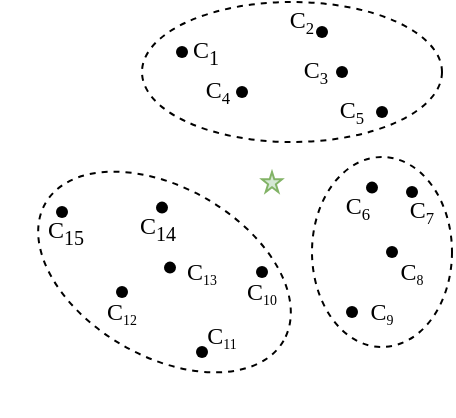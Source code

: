 <mxfile version="21.3.5" type="github">
  <diagram name="第 1 页" id="9OSQlvmqz8tbQNN5Cx6f">
    <mxGraphModel dx="973" dy="567" grid="1" gridSize="10" guides="1" tooltips="1" connect="1" arrows="1" fold="1" page="1" pageScale="1" pageWidth="827" pageHeight="1169" math="0" shadow="0">
      <root>
        <mxCell id="0" />
        <mxCell id="1" parent="0" />
        <mxCell id="NIDjE-EhYZSAO3xe9EpV-18" value="" style="ellipse;whiteSpace=wrap;html=1;align=center;dashed=1;fillColor=none;" vertex="1" parent="1">
          <mxGeometry x="180" y="205" width="150" height="70" as="geometry" />
        </mxCell>
        <mxCell id="NIDjE-EhYZSAO3xe9EpV-20" value="" style="ellipse;whiteSpace=wrap;html=1;align=center;dashed=1;rotation=30;fillColor=none;" vertex="1" parent="1">
          <mxGeometry x="122.5" y="297.81" width="137.5" height="84.38" as="geometry" />
        </mxCell>
        <mxCell id="NIDjE-EhYZSAO3xe9EpV-19" value="" style="ellipse;whiteSpace=wrap;html=1;align=center;dashed=1;fillColor=none;" vertex="1" parent="1">
          <mxGeometry x="265" y="282.5" width="70" height="95" as="geometry" />
        </mxCell>
        <mxCell id="NIDjE-EhYZSAO3xe9EpV-1" value="" style="shape=waypoint;sketch=0;fillStyle=solid;size=6;pointerEvents=1;points=[];fillColor=none;resizable=0;rotatable=0;perimeter=centerPerimeter;snapToPoint=1;" vertex="1" parent="1">
          <mxGeometry x="260" y="210" width="20" height="20" as="geometry" />
        </mxCell>
        <mxCell id="NIDjE-EhYZSAO3xe9EpV-2" value="" style="shape=waypoint;sketch=0;fillStyle=solid;size=6;pointerEvents=1;points=[];fillColor=none;resizable=0;rotatable=0;perimeter=centerPerimeter;snapToPoint=1;" vertex="1" parent="1">
          <mxGeometry x="285" y="287.81" width="20" height="20" as="geometry" />
        </mxCell>
        <mxCell id="NIDjE-EhYZSAO3xe9EpV-3" value="" style="shape=waypoint;sketch=0;fillStyle=solid;size=6;pointerEvents=1;points=[];fillColor=none;resizable=0;rotatable=0;perimeter=centerPerimeter;snapToPoint=1;" vertex="1" parent="1">
          <mxGeometry x="275" y="350" width="20" height="20" as="geometry" />
        </mxCell>
        <mxCell id="NIDjE-EhYZSAO3xe9EpV-4" value="" style="shape=waypoint;sketch=0;fillStyle=solid;size=6;pointerEvents=1;points=[];fillColor=none;resizable=0;rotatable=0;perimeter=centerPerimeter;snapToPoint=1;" vertex="1" parent="1">
          <mxGeometry x="290" y="250" width="20" height="20" as="geometry" />
        </mxCell>
        <mxCell id="NIDjE-EhYZSAO3xe9EpV-5" value="" style="shape=waypoint;sketch=0;fillStyle=solid;size=6;pointerEvents=1;points=[];fillColor=none;resizable=0;rotatable=0;perimeter=centerPerimeter;snapToPoint=1;" vertex="1" parent="1">
          <mxGeometry x="305" y="290" width="20" height="20" as="geometry" />
        </mxCell>
        <mxCell id="NIDjE-EhYZSAO3xe9EpV-6" value="" style="shape=waypoint;sketch=0;fillStyle=solid;size=6;pointerEvents=1;points=[];fillColor=none;resizable=0;rotatable=0;perimeter=centerPerimeter;snapToPoint=1;" vertex="1" parent="1">
          <mxGeometry x="200" y="370" width="20" height="20" as="geometry" />
        </mxCell>
        <mxCell id="NIDjE-EhYZSAO3xe9EpV-7" value="" style="shape=waypoint;sketch=0;fillStyle=solid;size=6;pointerEvents=1;points=[];fillColor=none;resizable=0;rotatable=0;perimeter=centerPerimeter;snapToPoint=1;" vertex="1" parent="1">
          <mxGeometry x="180" y="297.81" width="20" height="20" as="geometry" />
        </mxCell>
        <mxCell id="NIDjE-EhYZSAO3xe9EpV-8" value="" style="shape=waypoint;sketch=0;fillStyle=solid;size=6;pointerEvents=1;points=[];fillColor=none;resizable=0;rotatable=0;perimeter=centerPerimeter;snapToPoint=1;" vertex="1" parent="1">
          <mxGeometry x="220" y="240" width="20" height="20" as="geometry" />
        </mxCell>
        <mxCell id="NIDjE-EhYZSAO3xe9EpV-9" value="" style="shape=waypoint;sketch=0;fillStyle=solid;size=6;pointerEvents=1;points=[];fillColor=none;resizable=0;rotatable=0;perimeter=centerPerimeter;snapToPoint=1;" vertex="1" parent="1">
          <mxGeometry x="190" y="220" width="20" height="20" as="geometry" />
        </mxCell>
        <mxCell id="NIDjE-EhYZSAO3xe9EpV-10" value="" style="shape=waypoint;sketch=0;fillStyle=solid;size=6;pointerEvents=1;points=[];fillColor=none;resizable=0;rotatable=0;perimeter=centerPerimeter;snapToPoint=1;" vertex="1" parent="1">
          <mxGeometry x="160" y="340" width="20" height="20" as="geometry" />
        </mxCell>
        <mxCell id="NIDjE-EhYZSAO3xe9EpV-11" value="" style="shape=waypoint;sketch=0;fillStyle=solid;size=6;pointerEvents=1;points=[];fillColor=none;resizable=0;rotatable=0;perimeter=centerPerimeter;snapToPoint=1;" vertex="1" parent="1">
          <mxGeometry x="130" y="300" width="20" height="20" as="geometry" />
        </mxCell>
        <mxCell id="NIDjE-EhYZSAO3xe9EpV-12" value="" style="shape=waypoint;sketch=0;fillStyle=solid;size=6;pointerEvents=1;points=[];fillColor=none;resizable=0;rotatable=0;perimeter=centerPerimeter;snapToPoint=1;" vertex="1" parent="1">
          <mxGeometry x="184" y="327.81" width="20" height="20" as="geometry" />
        </mxCell>
        <mxCell id="NIDjE-EhYZSAO3xe9EpV-13" value="" style="shape=waypoint;sketch=0;fillStyle=solid;size=6;pointerEvents=1;points=[];fillColor=none;resizable=0;rotatable=0;perimeter=centerPerimeter;snapToPoint=1;" vertex="1" parent="1">
          <mxGeometry x="270" y="230" width="20" height="20" as="geometry" />
        </mxCell>
        <mxCell id="NIDjE-EhYZSAO3xe9EpV-14" value="" style="shape=waypoint;sketch=0;fillStyle=solid;size=6;pointerEvents=1;points=[];fillColor=none;resizable=0;rotatable=0;perimeter=centerPerimeter;snapToPoint=1;" vertex="1" parent="1">
          <mxGeometry x="295" y="320" width="20" height="20" as="geometry" />
        </mxCell>
        <mxCell id="NIDjE-EhYZSAO3xe9EpV-16" value="" style="shape=waypoint;sketch=0;fillStyle=solid;size=6;pointerEvents=1;points=[];fillColor=none;resizable=0;rotatable=0;perimeter=centerPerimeter;snapToPoint=1;" vertex="1" parent="1">
          <mxGeometry x="230" y="330" width="20" height="20" as="geometry" />
        </mxCell>
        <mxCell id="NIDjE-EhYZSAO3xe9EpV-17" value="" style="verticalLabelPosition=bottom;verticalAlign=top;html=1;shape=mxgraph.basic.star;fillColor=#d5e8d4;strokeColor=#82b366;" vertex="1" parent="1">
          <mxGeometry x="240" y="290" width="10" height="10" as="geometry" />
        </mxCell>
        <mxCell id="NIDjE-EhYZSAO3xe9EpV-21" value="C&lt;sub&gt;1&lt;/sub&gt;" style="rounded=0;whiteSpace=wrap;html=1;fillColor=none;strokeColor=none;fontFamily=Times New Roman;" vertex="1" parent="1">
          <mxGeometry x="204" y="220" width="16" height="20" as="geometry" />
        </mxCell>
        <mxCell id="NIDjE-EhYZSAO3xe9EpV-22" value="C&lt;span style=&quot;font-size: 10px;&quot;&gt;&lt;sub&gt;6&lt;/sub&gt;&lt;/span&gt;" style="rounded=0;whiteSpace=wrap;html=1;fillColor=none;strokeColor=none;fontFamily=Times New Roman;" vertex="1" parent="1">
          <mxGeometry x="280" y="297.81" width="16" height="20" as="geometry" />
        </mxCell>
        <mxCell id="NIDjE-EhYZSAO3xe9EpV-23" value="C&lt;span style=&quot;font-size: 10px;&quot;&gt;&lt;sub&gt;3&lt;/sub&gt;&lt;/span&gt;" style="rounded=0;whiteSpace=wrap;html=1;fillColor=none;strokeColor=none;fontFamily=Times New Roman;" vertex="1" parent="1">
          <mxGeometry x="257" y="230" width="20" height="20" as="geometry" />
        </mxCell>
        <mxCell id="NIDjE-EhYZSAO3xe9EpV-24" value="C&lt;span style=&quot;font-size: 10px;&quot;&gt;&lt;sub&gt;4&lt;/sub&gt;&lt;/span&gt;" style="rounded=0;whiteSpace=wrap;html=1;fillColor=none;strokeColor=none;fontFamily=Times New Roman;" vertex="1" parent="1">
          <mxGeometry x="210" y="240" width="16" height="20" as="geometry" />
        </mxCell>
        <mxCell id="NIDjE-EhYZSAO3xe9EpV-26" value="C&lt;span style=&quot;font-size: 10px;&quot;&gt;&lt;sub&gt;5&lt;/sub&gt;&lt;/span&gt;" style="rounded=0;whiteSpace=wrap;html=1;fillColor=none;strokeColor=none;fontFamily=Times New Roman;" vertex="1" parent="1">
          <mxGeometry x="277" y="250" width="16" height="20" as="geometry" />
        </mxCell>
        <mxCell id="NIDjE-EhYZSAO3xe9EpV-27" value="C&lt;span style=&quot;font-size: 10px;&quot;&gt;&lt;sub&gt;2&lt;/sub&gt;&lt;/span&gt;" style="rounded=0;whiteSpace=wrap;html=1;fillColor=none;strokeColor=none;fontFamily=Times New Roman;" vertex="1" parent="1">
          <mxGeometry x="252" y="205" width="16" height="20" as="geometry" />
        </mxCell>
        <mxCell id="NIDjE-EhYZSAO3xe9EpV-35" value="C&lt;span style=&quot;font-size: 8.333px;&quot;&gt;&lt;sub&gt;13&lt;/sub&gt;&lt;/span&gt;" style="rounded=0;whiteSpace=wrap;html=1;fillColor=none;strokeColor=none;fontFamily=Times New Roman;" vertex="1" parent="1">
          <mxGeometry x="200" y="330" width="20" height="20" as="geometry" />
        </mxCell>
        <mxCell id="NIDjE-EhYZSAO3xe9EpV-36" value="C&lt;span style=&quot;font-size: 8.333px;&quot;&gt;&lt;sub&gt;9&lt;/sub&gt;&lt;/span&gt;" style="rounded=0;whiteSpace=wrap;html=1;fillColor=none;strokeColor=none;fontFamily=Times New Roman;" vertex="1" parent="1">
          <mxGeometry x="290" y="350" width="20" height="20" as="geometry" />
        </mxCell>
        <mxCell id="NIDjE-EhYZSAO3xe9EpV-37" value="C&lt;span style=&quot;font-size: 8.333px;&quot;&gt;&lt;sub&gt;8&lt;/sub&gt;&lt;/span&gt;" style="rounded=0;whiteSpace=wrap;html=1;fillColor=none;strokeColor=none;fontFamily=Times New Roman;" vertex="1" parent="1">
          <mxGeometry x="305" y="330" width="20" height="20" as="geometry" />
        </mxCell>
        <mxCell id="NIDjE-EhYZSAO3xe9EpV-38" value="C&lt;span style=&quot;font-size: 10px;&quot;&gt;&lt;sub&gt;7&lt;/sub&gt;&lt;/span&gt;" style="rounded=0;whiteSpace=wrap;html=1;fillColor=none;strokeColor=none;fontFamily=Times New Roman;" vertex="1" parent="1">
          <mxGeometry x="310" y="300" width="20" height="20" as="geometry" />
        </mxCell>
        <mxCell id="NIDjE-EhYZSAO3xe9EpV-40" value="C&lt;span style=&quot;font-size: 8.333px;&quot;&gt;&lt;sub&gt;12&lt;/sub&gt;&lt;/span&gt;" style="rounded=0;whiteSpace=wrap;html=1;fillColor=none;strokeColor=none;fontFamily=Times New Roman;" vertex="1" parent="1">
          <mxGeometry x="160" y="350" width="20" height="20" as="geometry" />
        </mxCell>
        <mxCell id="NIDjE-EhYZSAO3xe9EpV-41" value="C&lt;span style=&quot;font-size: 8.333px;&quot;&gt;&lt;sub&gt;11&lt;/sub&gt;&lt;/span&gt;" style="rounded=0;whiteSpace=wrap;html=1;fillColor=none;strokeColor=none;fontFamily=Times New Roman;" vertex="1" parent="1">
          <mxGeometry x="210" y="362.19" width="20" height="20" as="geometry" />
        </mxCell>
        <mxCell id="NIDjE-EhYZSAO3xe9EpV-42" value="C&lt;span style=&quot;font-size: 8.333px;&quot;&gt;&lt;sub&gt;10&lt;/sub&gt;&lt;/span&gt;" style="rounded=0;whiteSpace=wrap;html=1;fillColor=none;strokeColor=none;fontFamily=Times New Roman;" vertex="1" parent="1">
          <mxGeometry x="230" y="340" width="20" height="20" as="geometry" />
        </mxCell>
        <mxCell id="NIDjE-EhYZSAO3xe9EpV-45" value="C&lt;sub&gt;15&lt;br&gt;&lt;/sub&gt;" style="rounded=0;whiteSpace=wrap;html=1;fillColor=none;strokeColor=none;fontFamily=Times New Roman;" vertex="1" parent="1">
          <mxGeometry x="134" y="310" width="16" height="20" as="geometry" />
        </mxCell>
        <mxCell id="NIDjE-EhYZSAO3xe9EpV-46" value="C&lt;sub&gt;14&lt;/sub&gt;" style="rounded=0;whiteSpace=wrap;html=1;fillColor=none;strokeColor=none;fontFamily=Times New Roman;" vertex="1" parent="1">
          <mxGeometry x="180" y="307.81" width="16" height="20" as="geometry" />
        </mxCell>
      </root>
    </mxGraphModel>
  </diagram>
</mxfile>
